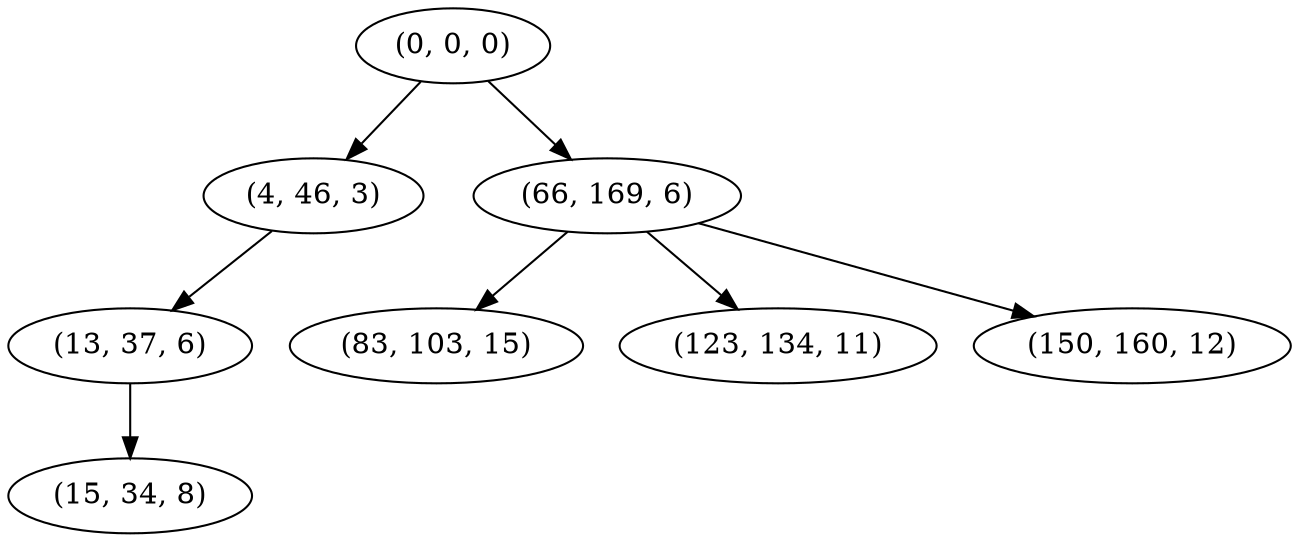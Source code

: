 digraph tree {
    "(0, 0, 0)";
    "(4, 46, 3)";
    "(13, 37, 6)";
    "(15, 34, 8)";
    "(66, 169, 6)";
    "(83, 103, 15)";
    "(123, 134, 11)";
    "(150, 160, 12)";
    "(0, 0, 0)" -> "(4, 46, 3)";
    "(0, 0, 0)" -> "(66, 169, 6)";
    "(4, 46, 3)" -> "(13, 37, 6)";
    "(13, 37, 6)" -> "(15, 34, 8)";
    "(66, 169, 6)" -> "(83, 103, 15)";
    "(66, 169, 6)" -> "(123, 134, 11)";
    "(66, 169, 6)" -> "(150, 160, 12)";
}
